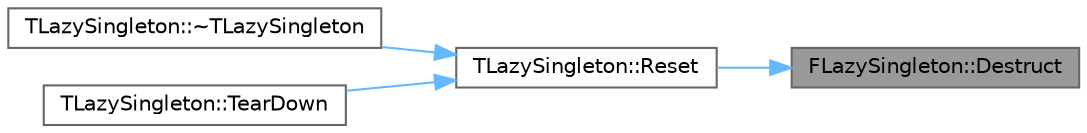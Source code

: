 digraph "FLazySingleton::Destruct"
{
 // INTERACTIVE_SVG=YES
 // LATEX_PDF_SIZE
  bgcolor="transparent";
  edge [fontname=Helvetica,fontsize=10,labelfontname=Helvetica,labelfontsize=10];
  node [fontname=Helvetica,fontsize=10,shape=box,height=0.2,width=0.4];
  rankdir="RL";
  Node1 [id="Node000001",label="FLazySingleton::Destruct",height=0.2,width=0.4,color="gray40", fillcolor="grey60", style="filled", fontcolor="black",tooltip=" "];
  Node1 -> Node2 [id="edge1_Node000001_Node000002",dir="back",color="steelblue1",style="solid",tooltip=" "];
  Node2 [id="Node000002",label="TLazySingleton::Reset",height=0.2,width=0.4,color="grey40", fillcolor="white", style="filled",URL="$d7/d7a/classTLazySingleton.html#a71a2199c50cdb157015ba042f27b9d44",tooltip=" "];
  Node2 -> Node3 [id="edge2_Node000002_Node000003",dir="back",color="steelblue1",style="solid",tooltip=" "];
  Node3 [id="Node000003",label="TLazySingleton::~TLazySingleton",height=0.2,width=0.4,color="grey40", fillcolor="white", style="filled",URL="$d7/d7a/classTLazySingleton.html#a1cec37190edd6e9f84c05cd4a5031e30",tooltip=" "];
  Node2 -> Node4 [id="edge3_Node000002_Node000004",dir="back",color="steelblue1",style="solid",tooltip=" "];
  Node4 [id="Node000004",label="TLazySingleton::TearDown",height=0.2,width=0.4,color="grey40", fillcolor="white", style="filled",URL="$d7/d7a/classTLazySingleton.html#a2c9cc1bb7a4995eaa2adbe8b9f6cfe58",tooltip="Destroys singleton."];
}
